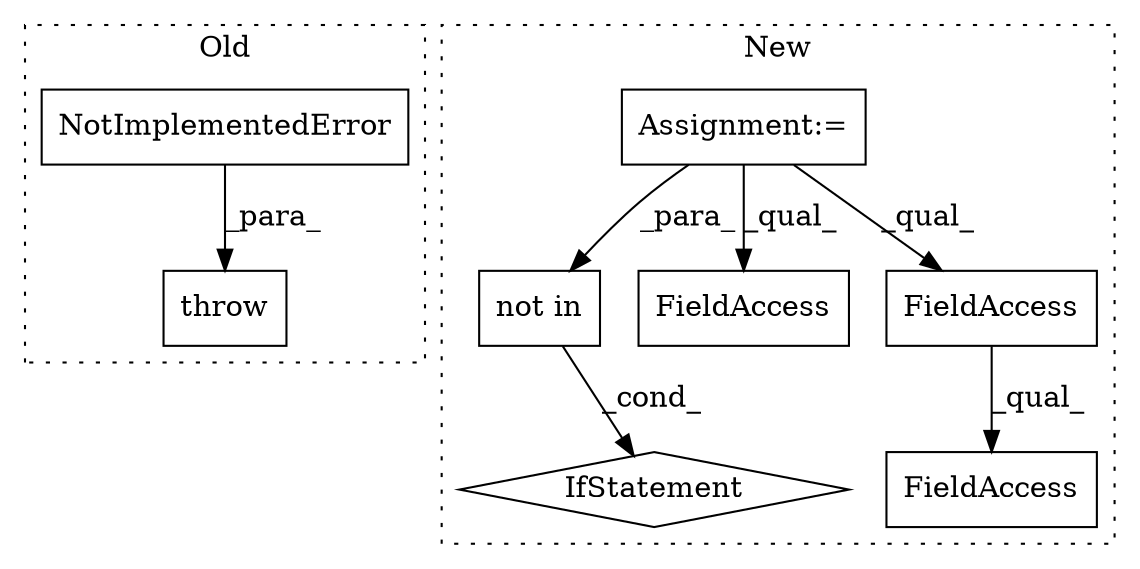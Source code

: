 digraph G {
subgraph cluster0 {
1 [label="NotImplementedError" a="32" s="2221,2299" l="20,1" shape="box"];
3 [label="throw" a="53" s="2215" l="6" shape="box"];
label = "Old";
style="dotted";
}
subgraph cluster1 {
2 [label="not in" a="108" s="2533" l="20" shape="box"];
4 [label="IfStatement" a="25" s="2525,2553" l="8,2" shape="diamond"];
5 [label="Assignment:=" a="7" s="2330" l="7" shape="box"];
6 [label="FieldAccess" a="22" s="2490" l="12" shape="box"];
7 [label="FieldAccess" a="22" s="2920" l="14" shape="box"];
8 [label="FieldAccess" a="22" s="2490" l="7" shape="box"];
label = "New";
style="dotted";
}
1 -> 3 [label="_para_"];
2 -> 4 [label="_cond_"];
5 -> 8 [label="_qual_"];
5 -> 7 [label="_qual_"];
5 -> 2 [label="_para_"];
8 -> 6 [label="_qual_"];
}